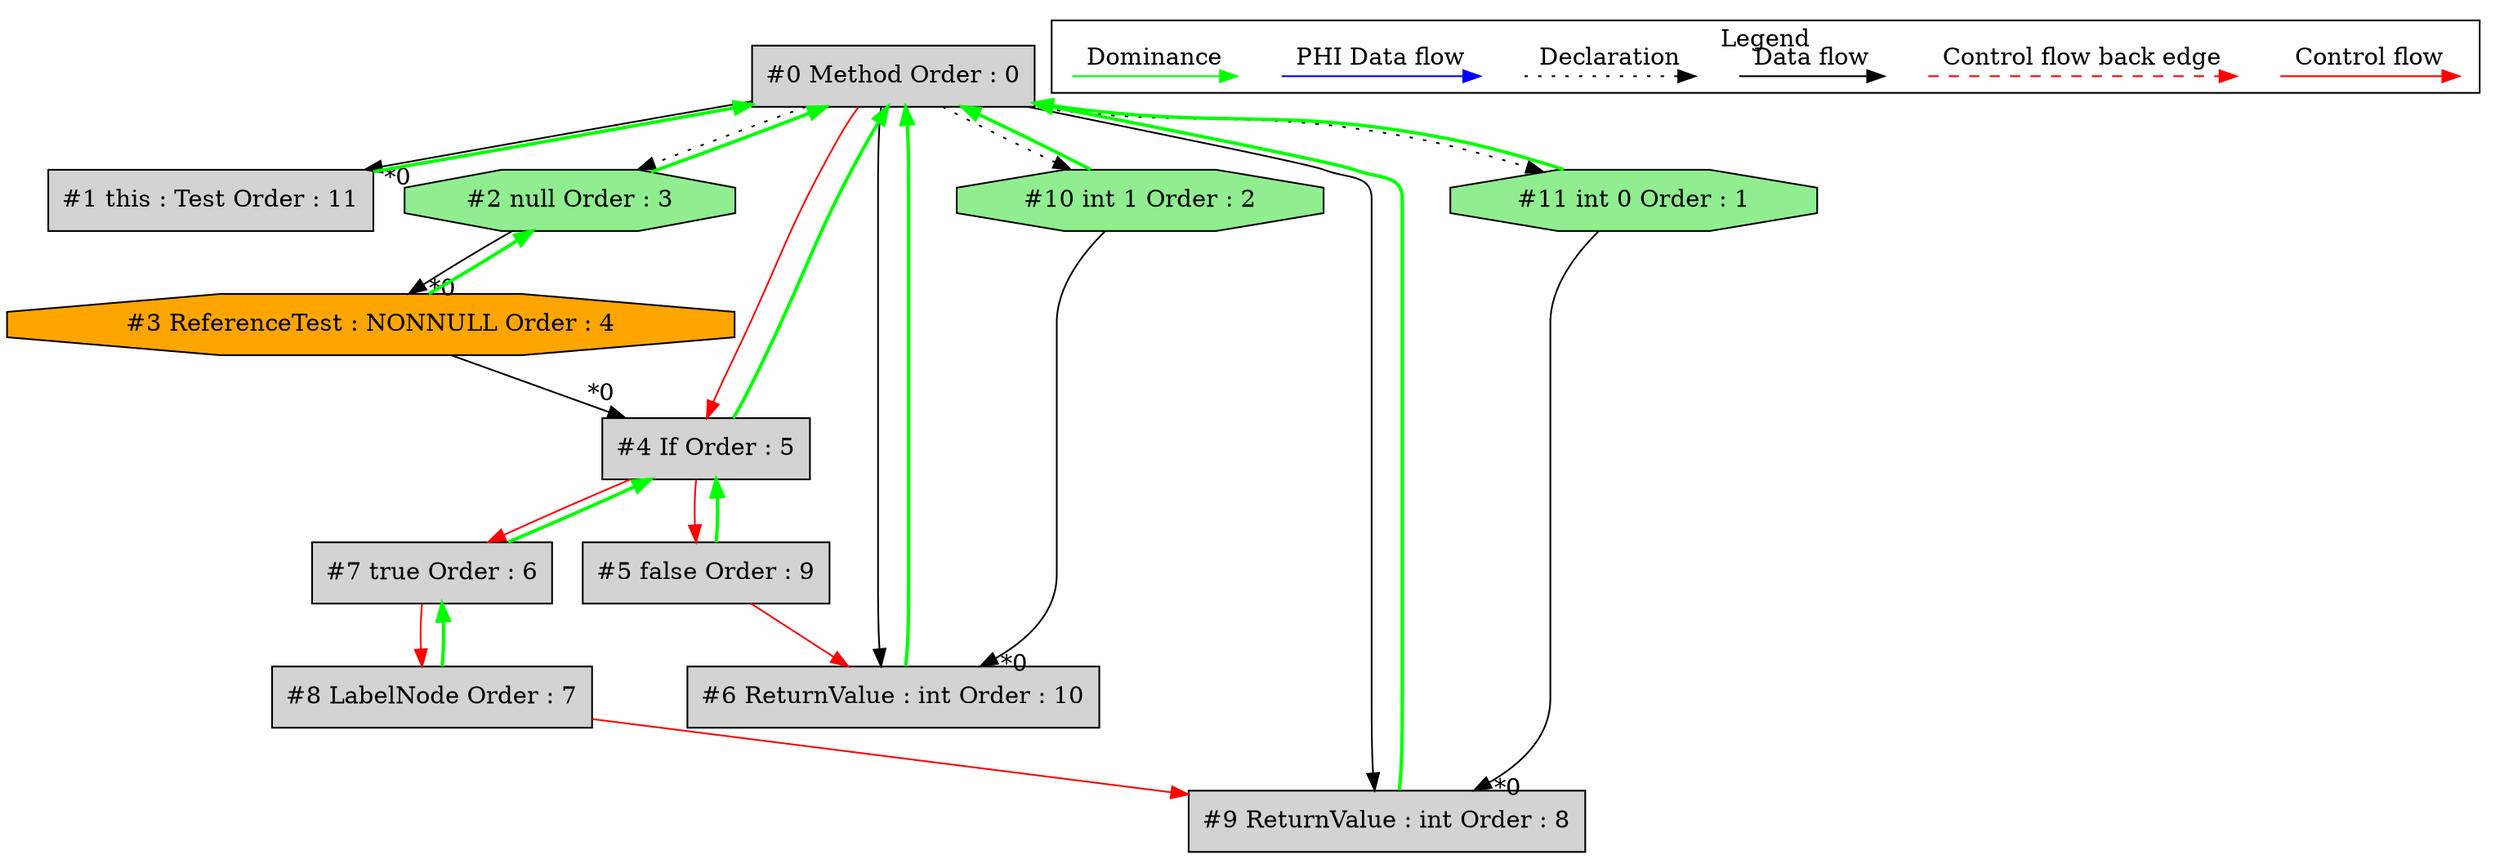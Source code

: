 digraph debugoutput {
 ordering="in";
 node0[label="#0 Method Order : 0",shape=box, fillcolor=lightgrey, style=filled];
 node1[label="#1 this : Test Order : 11",shape=box, fillcolor=lightgrey, style=filled];
 node1 -> node0[dir="forward" color="green" penwidth="2"];
 node0 -> node1[headlabel="*0", labeldistance=2];
 node2[label="#2 null Order : 3",shape=octagon, fillcolor=lightgreen, style=filled];
 node2 -> node0[dir="forward" color="green" penwidth="2"];
 node0 -> node2[style=dotted];
 node3[label="#3 ReferenceTest : NONNULL Order : 4",shape=octagon, fillcolor=orange, style=filled];
 node3 -> node2[dir="forward" color="green" penwidth="2"];
 node2 -> node3[headlabel="*0", labeldistance=2];
 node4[label="#4 If Order : 5",shape=box, fillcolor=lightgrey, style=filled];
 node4 -> node0[dir="forward" color="green" penwidth="2"];
 node3 -> node4[headlabel="*0", labeldistance=2];
 node0 -> node4[labeldistance=2, color=red, fontcolor=red];
 node5[label="#5 false Order : 9",shape=box, fillcolor=lightgrey, style=filled];
 node5 -> node4[dir="forward" color="green" penwidth="2"];
 node4 -> node5[labeldistance=2, color=red, fontcolor=red];
 node6[label="#6 ReturnValue : int Order : 10",shape=box, fillcolor=lightgrey, style=filled];
 node6 -> node0[dir="forward" color="green" penwidth="2"];
 node10 -> node6[headlabel="*0", labeldistance=2];
 node5 -> node6[labeldistance=2, color=red, fontcolor=red];
 node0 -> node6;
 node7[label="#7 true Order : 6",shape=box, fillcolor=lightgrey, style=filled];
 node7 -> node4[dir="forward" color="green" penwidth="2"];
 node4 -> node7[labeldistance=2, color=red, fontcolor=red];
 node8[label="#8 LabelNode Order : 7",shape=box, fillcolor=lightgrey, style=filled];
 node8 -> node7[dir="forward" color="green" penwidth="2"];
 node7 -> node8[labeldistance=2, color=red, fontcolor=red];
 node9[label="#9 ReturnValue : int Order : 8",shape=box, fillcolor=lightgrey, style=filled];
 node9 -> node0[dir="forward" color="green" penwidth="2"];
 node11 -> node9[headlabel="*0", labeldistance=2];
 node8 -> node9[labeldistance=2, color=red, fontcolor=red];
 node0 -> node9;
 node10[label="#10 int 1 Order : 2",shape=octagon, fillcolor=lightgreen, style=filled];
 node10 -> node0[dir="forward" color="green" penwidth="2"];
 node0 -> node10[style=dotted];
 node11[label="#11 int 0 Order : 1",shape=octagon, fillcolor=lightgreen, style=filled];
 node11 -> node0[dir="forward" color="green" penwidth="2"];
 node0 -> node11[style=dotted];
 subgraph cluster_000 {
  label = "Legend";
  node [shape=point]
  {
   rank=same;
   c0 [style = invis];
   c1 [style = invis];
   c2 [style = invis];
   c3 [style = invis];
   d0 [style = invis];
   d1 [style = invis];
   d2 [style = invis];
   d3 [style = invis];
   d4 [style = invis];
   d5 [style = invis];
   d6 [style = invis];
   d7 [style = invis];
  }
  c0 -> c1 [label="Control flow", style=solid, color=red]
  c2 -> c3 [label="Control flow back edge", style=dashed, color=red]
  d0 -> d1 [label="Data flow"]
  d2 -> d3 [label="Declaration", style=dotted]
  d4 -> d5 [label="PHI Data flow", color=blue]
  d6 -> d7 [label="Dominance", color=green]
 }

}
